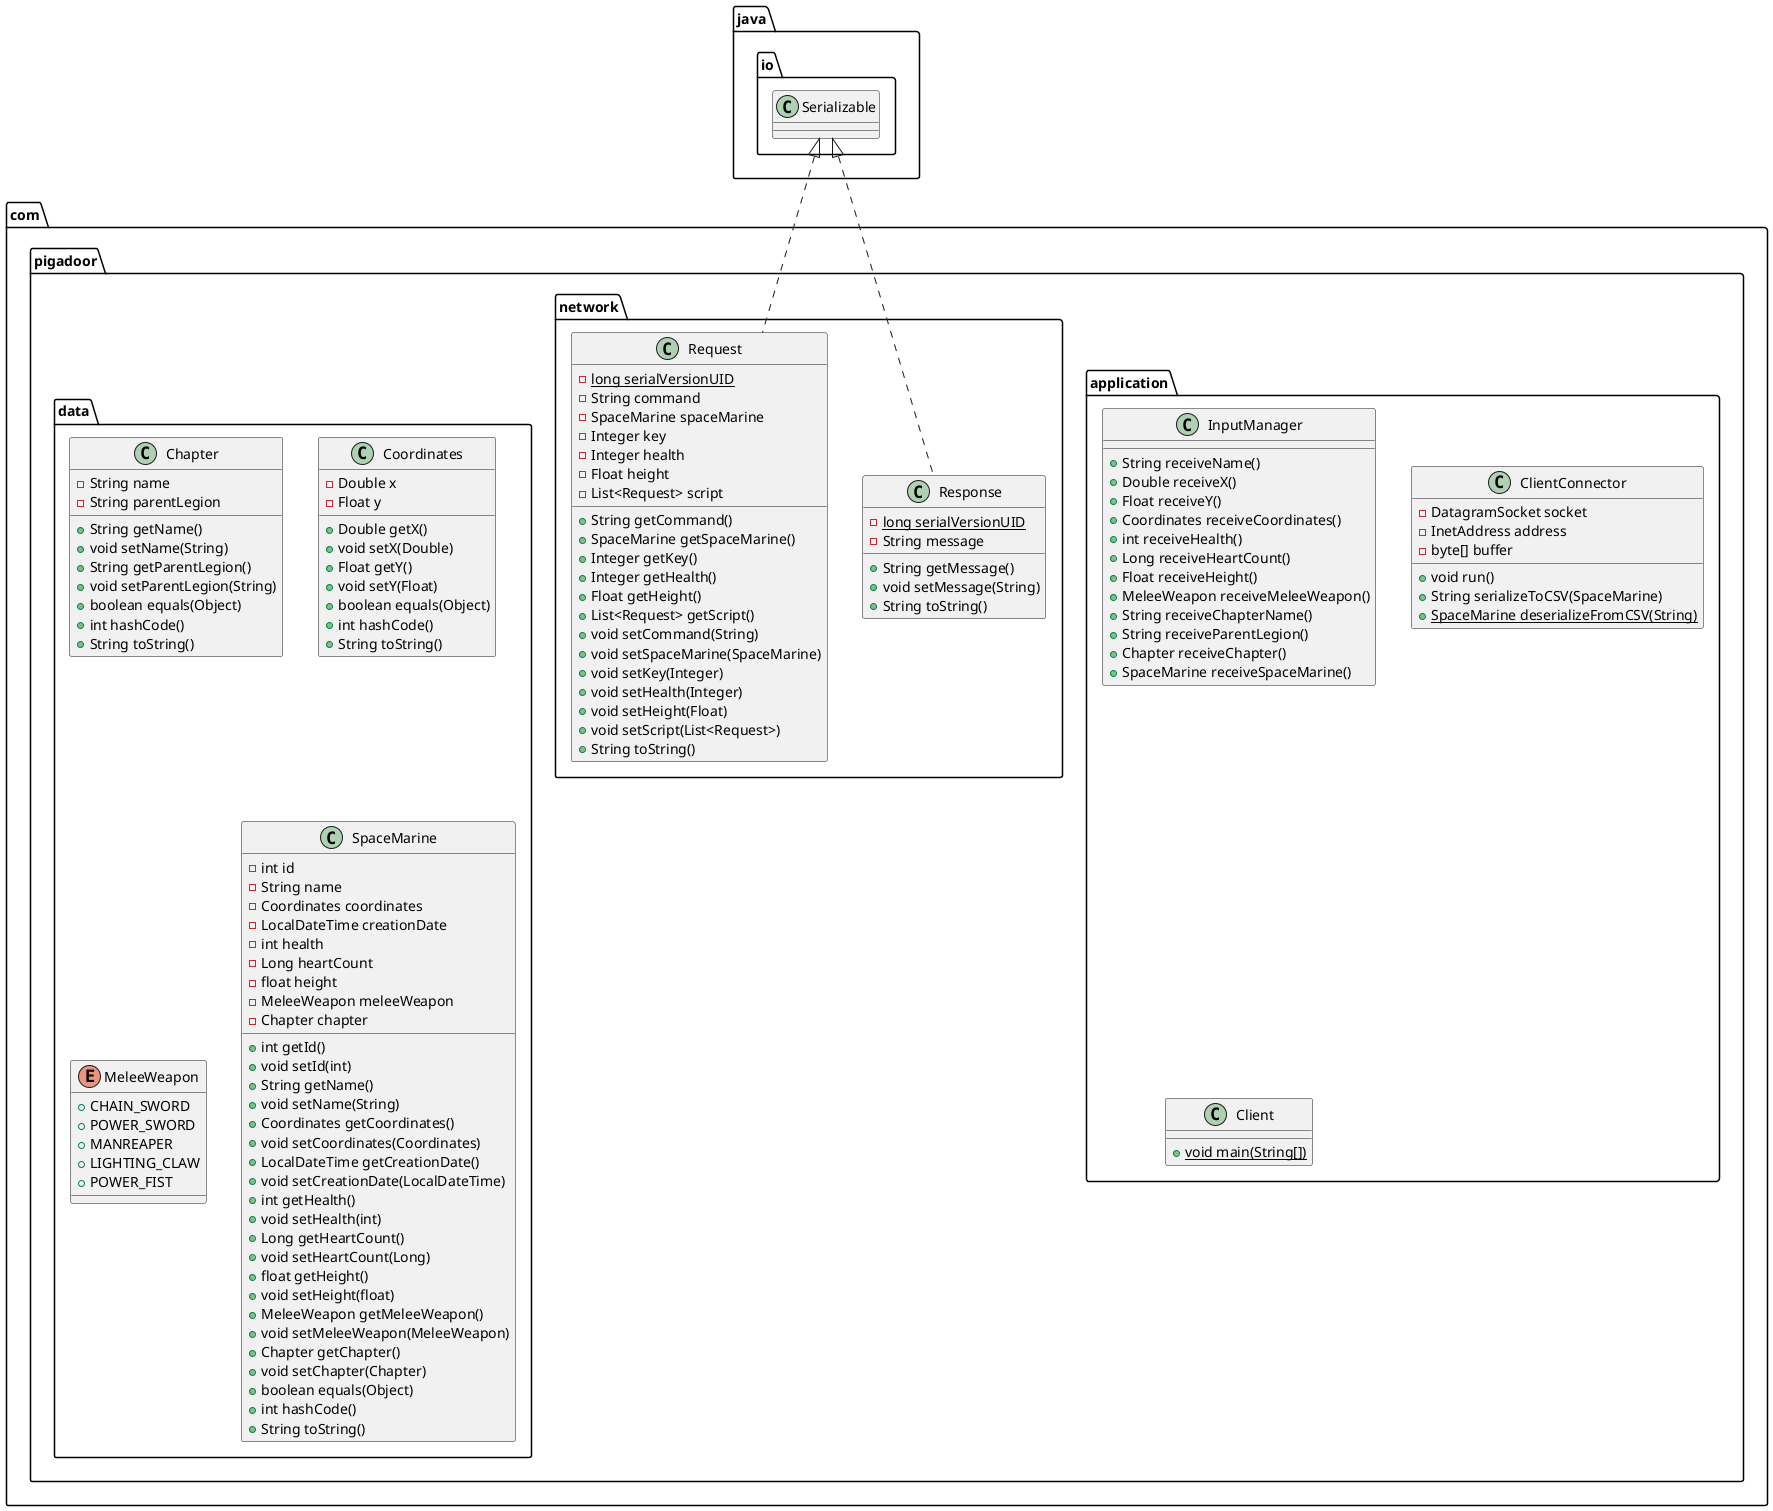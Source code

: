 @startuml
class com.pigadoor.application.InputManager {
+ String receiveName()
+ Double receiveX()
+ Float receiveY()
+ Coordinates receiveCoordinates()
+ int receiveHealth()
+ Long receiveHeartCount()
+ Float receiveHeight()
+ MeleeWeapon receiveMeleeWeapon()
+ String receiveChapterName()
+ String receiveParentLegion()
+ Chapter receiveChapter()
+ SpaceMarine receiveSpaceMarine()
}
class com.pigadoor.network.Response {
- {static} long serialVersionUID
- String message
+ String getMessage()
+ void setMessage(String)
+ String toString()
}
class com.pigadoor.data.Chapter {
- String name
- String parentLegion
+ String getName()
+ void setName(String)
+ String getParentLegion()
+ void setParentLegion(String)
+ boolean equals(Object)
+ int hashCode()
+ String toString()
}
class com.pigadoor.network.Request {
- {static} long serialVersionUID
- String command
- SpaceMarine spaceMarine
- Integer key
- Integer health
- Float height
- List<Request> script
+ String getCommand()
+ SpaceMarine getSpaceMarine()
+ Integer getKey()
+ Integer getHealth()
+ Float getHeight()
+ List<Request> getScript()
+ void setCommand(String)
+ void setSpaceMarine(SpaceMarine)
+ void setKey(Integer)
+ void setHealth(Integer)
+ void setHeight(Float)
+ void setScript(List<Request>)
+ String toString()
}
class com.pigadoor.data.Coordinates {
- Double x
- Float y
+ Double getX()
+ void setX(Double)
+ Float getY()
+ void setY(Float)
+ boolean equals(Object)
+ int hashCode()
+ String toString()
}
class com.pigadoor.application.ClientConnector {
- DatagramSocket socket
- InetAddress address
- byte[] buffer
+ void run()
+ String serializeToCSV(SpaceMarine)
+ {static} SpaceMarine deserializeFromCSV(String)
}
enum com.pigadoor.data.MeleeWeapon {
+  CHAIN_SWORD
+  POWER_SWORD
+  MANREAPER
+  LIGHTING_CLAW
+  POWER_FIST
}
class com.pigadoor.data.SpaceMarine {
- int id
- String name
- Coordinates coordinates
- LocalDateTime creationDate
- int health
- Long heartCount
- float height
- MeleeWeapon meleeWeapon
- Chapter chapter
+ int getId()
+ void setId(int)
+ String getName()
+ void setName(String)
+ Coordinates getCoordinates()
+ void setCoordinates(Coordinates)
+ LocalDateTime getCreationDate()
+ void setCreationDate(LocalDateTime)
+ int getHealth()
+ void setHealth(int)
+ Long getHeartCount()
+ void setHeartCount(Long)
+ float getHeight()
+ void setHeight(float)
+ MeleeWeapon getMeleeWeapon()
+ void setMeleeWeapon(MeleeWeapon)
+ Chapter getChapter()
+ void setChapter(Chapter)
+ boolean equals(Object)
+ int hashCode()
+ String toString()
}
class com.pigadoor.application.Client {
+ {static} void main(String[])
}


java.io.Serializable <|.. com.pigadoor.network.Response
java.io.Serializable <|.. com.pigadoor.network.Request
@enduml